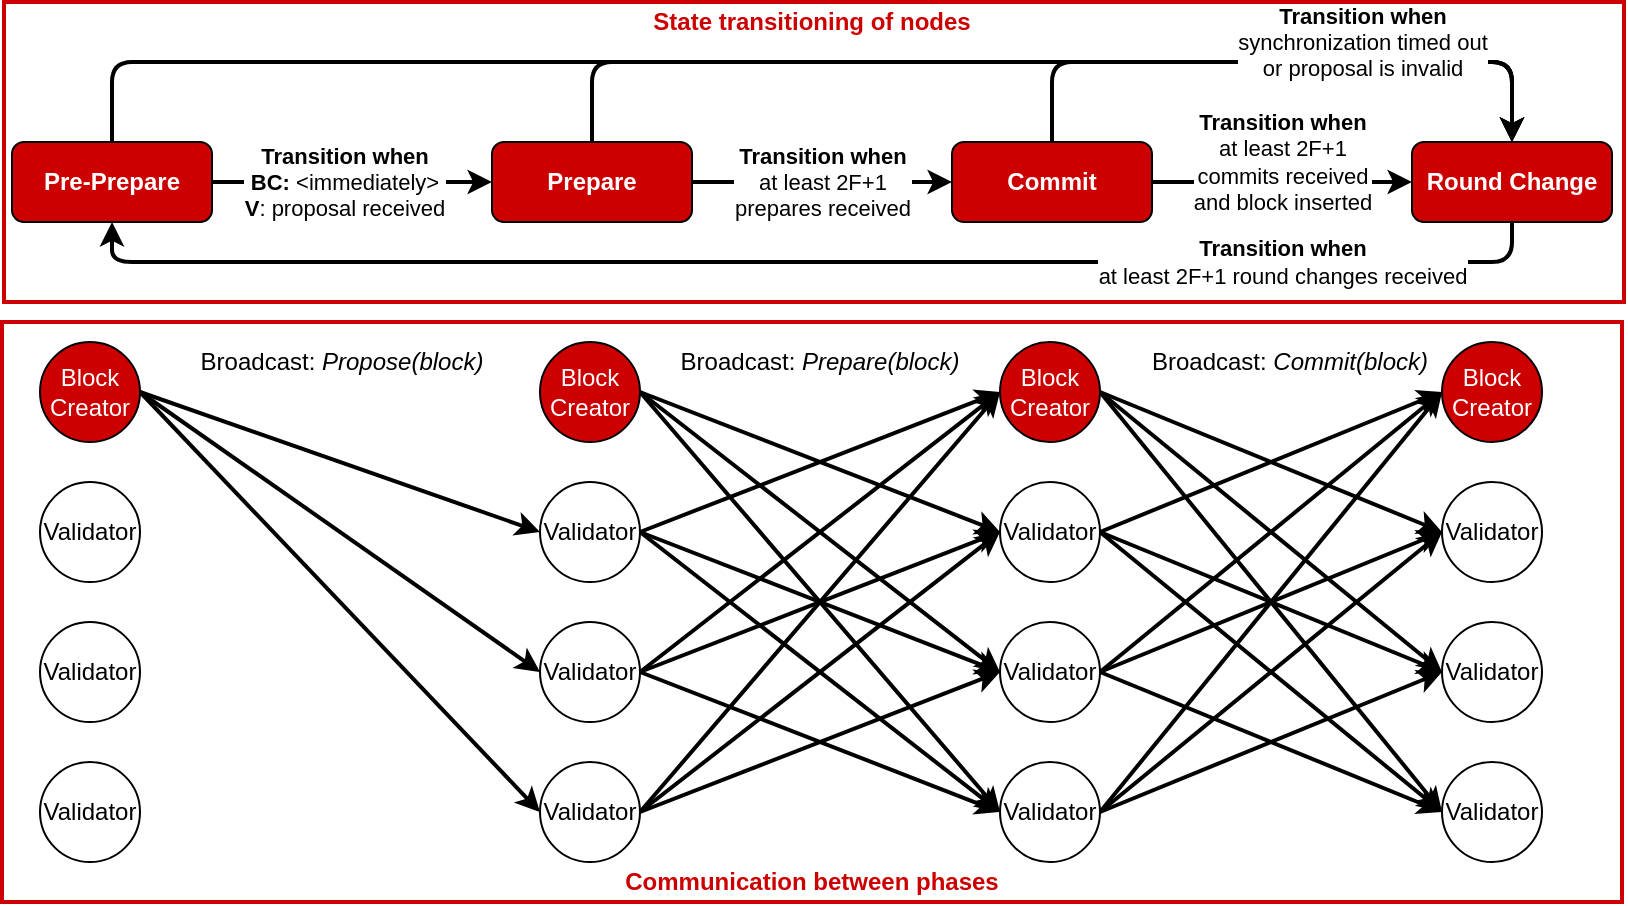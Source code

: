 <mxfile version="14.5.3" type="device"><diagram id="QWoUNr5vrPXXHzF8aCr0" name="Page-1"><mxGraphModel dx="2062" dy="1052" grid="1" gridSize="10" guides="1" tooltips="1" connect="1" arrows="1" fold="1" page="1" pageScale="1" pageWidth="827" pageHeight="1169" math="0" shadow="0"><root><mxCell id="0"/><mxCell id="1" parent="0"/><mxCell id="ozdPeLcLWgehwaBb6YKh-85" value="" style="rounded=0;whiteSpace=wrap;html=1;strokeWidth=2;strokeColor=#CC0000;" vertex="1" parent="1"><mxGeometry x="11" y="10" width="810" height="150" as="geometry"/></mxCell><mxCell id="ozdPeLcLWgehwaBb6YKh-83" value="" style="rounded=0;whiteSpace=wrap;html=1;strokeWidth=2;strokeColor=#CC0000;" vertex="1" parent="1"><mxGeometry x="10" y="170" width="810" height="290" as="geometry"/></mxCell><mxCell id="ozdPeLcLWgehwaBb6YKh-11" value="&lt;font color=&quot;#000000&quot;&gt;&lt;b&gt;Transition when&lt;br&gt;BC:&lt;/b&gt;&amp;nbsp;&amp;lt;immediately&amp;gt;&lt;br&gt;&lt;b&gt;V&lt;/b&gt;: proposal received&lt;br&gt;&lt;/font&gt;" style="edgeStyle=orthogonalEdgeStyle;curved=1;rounded=0;orthogonalLoop=1;jettySize=auto;html=1;exitX=1;exitY=0.5;exitDx=0;exitDy=0;entryX=0;entryY=0.5;entryDx=0;entryDy=0;strokeWidth=2;fontColor=#FFFFFF;" edge="1" parent="1" source="ozdPeLcLWgehwaBb6YKh-2" target="ozdPeLcLWgehwaBb6YKh-3"><mxGeometry x="-0.057" relative="1" as="geometry"><mxPoint as="offset"/></mxGeometry></mxCell><mxCell id="ozdPeLcLWgehwaBb6YKh-2" value="Pre-Prepare" style="rounded=1;whiteSpace=wrap;html=1;fillColor=#CC0000;fontColor=#FFFFFF;fontStyle=1" vertex="1" parent="1"><mxGeometry x="15" y="80" width="100" height="40" as="geometry"/></mxCell><mxCell id="ozdPeLcLWgehwaBb6YKh-12" value="&lt;font color=&quot;#000000&quot;&gt;&lt;b&gt;Transition when&lt;br&gt;&lt;/b&gt;at least 2F+1&lt;br&gt;prepares received&lt;br&gt;&lt;/font&gt;" style="edgeStyle=orthogonalEdgeStyle;curved=1;rounded=0;orthogonalLoop=1;jettySize=auto;html=1;exitX=1;exitY=0.5;exitDx=0;exitDy=0;entryX=0;entryY=0.5;entryDx=0;entryDy=0;strokeWidth=2;fontColor=#FFFFFF;" edge="1" parent="1" source="ozdPeLcLWgehwaBb6YKh-3" target="ozdPeLcLWgehwaBb6YKh-4"><mxGeometry relative="1" as="geometry"/></mxCell><mxCell id="ozdPeLcLWgehwaBb6YKh-81" style="edgeStyle=orthogonalEdgeStyle;rounded=1;orthogonalLoop=1;jettySize=auto;html=1;exitX=0.5;exitY=0;exitDx=0;exitDy=0;entryX=0.5;entryY=0;entryDx=0;entryDy=0;strokeWidth=2;fontColor=#000000;" edge="1" parent="1" source="ozdPeLcLWgehwaBb6YKh-3" target="ozdPeLcLWgehwaBb6YKh-22"><mxGeometry relative="1" as="geometry"><Array as="points"><mxPoint x="305" y="40"/><mxPoint x="765" y="40"/></Array></mxGeometry></mxCell><mxCell id="ozdPeLcLWgehwaBb6YKh-3" value="Prepare" style="rounded=1;whiteSpace=wrap;html=1;fillColor=#CC0000;fontColor=#FFFFFF;fontStyle=1" vertex="1" parent="1"><mxGeometry x="255" y="80" width="100" height="40" as="geometry"/></mxCell><mxCell id="ozdPeLcLWgehwaBb6YKh-24" value="Transition when&lt;br&gt;&lt;span style=&quot;font-weight: normal&quot;&gt;at least 2F+1&lt;br&gt;commits received&lt;br&gt;and block inserted&lt;br&gt;&lt;/span&gt;" style="edgeStyle=orthogonalEdgeStyle;curved=1;rounded=0;orthogonalLoop=1;jettySize=auto;html=1;exitX=1;exitY=0.5;exitDx=0;exitDy=0;entryX=0;entryY=0.5;entryDx=0;entryDy=0;strokeWidth=2;fontColor=#000000;fontStyle=1" edge="1" parent="1" source="ozdPeLcLWgehwaBb6YKh-4" target="ozdPeLcLWgehwaBb6YKh-22"><mxGeometry y="10" relative="1" as="geometry"><mxPoint as="offset"/></mxGeometry></mxCell><mxCell id="ozdPeLcLWgehwaBb6YKh-82" style="edgeStyle=orthogonalEdgeStyle;rounded=1;orthogonalLoop=1;jettySize=auto;html=1;exitX=0.5;exitY=0;exitDx=0;exitDy=0;entryX=0.5;entryY=0;entryDx=0;entryDy=0;strokeWidth=2;fontColor=#000000;" edge="1" parent="1" source="ozdPeLcLWgehwaBb6YKh-4" target="ozdPeLcLWgehwaBb6YKh-22"><mxGeometry relative="1" as="geometry"><Array as="points"><mxPoint x="535" y="40"/><mxPoint x="765" y="40"/></Array></mxGeometry></mxCell><mxCell id="ozdPeLcLWgehwaBb6YKh-4" value="Commit" style="rounded=1;whiteSpace=wrap;html=1;fillColor=#CC0000;fontColor=#FFFFFF;fontStyle=1" vertex="1" parent="1"><mxGeometry x="485" y="80" width="100" height="40" as="geometry"/></mxCell><mxCell id="ozdPeLcLWgehwaBb6YKh-32" value="" style="rounded=0;orthogonalLoop=1;jettySize=auto;html=1;exitX=1;exitY=0.5;exitDx=0;exitDy=0;entryX=0;entryY=0.5;entryDx=0;entryDy=0;strokeWidth=2;fontColor=#000000;" edge="1" parent="1" source="ozdPeLcLWgehwaBb6YKh-18" target="ozdPeLcLWgehwaBb6YKh-29"><mxGeometry relative="1" as="geometry"/></mxCell><mxCell id="ozdPeLcLWgehwaBb6YKh-34" value="" style="edgeStyle=none;rounded=0;orthogonalLoop=1;jettySize=auto;html=1;exitX=1;exitY=0.5;exitDx=0;exitDy=0;entryX=0;entryY=0.5;entryDx=0;entryDy=0;strokeWidth=2;fontColor=#000000;" edge="1" parent="1" source="ozdPeLcLWgehwaBb6YKh-18" target="ozdPeLcLWgehwaBb6YKh-31"><mxGeometry relative="1" as="geometry"/></mxCell><mxCell id="ozdPeLcLWgehwaBb6YKh-18" value="&lt;font color=&quot;#ffffff&quot;&gt;Block&lt;br&gt;Creator&lt;/font&gt;" style="ellipse;whiteSpace=wrap;html=1;aspect=fixed;fillColor=#CC0000;fontColor=#000000;" vertex="1" parent="1"><mxGeometry x="29" y="180" width="50" height="50" as="geometry"/></mxCell><mxCell id="ozdPeLcLWgehwaBb6YKh-19" value="Validator" style="ellipse;whiteSpace=wrap;html=1;aspect=fixed;" vertex="1" parent="1"><mxGeometry x="29" y="250" width="50" height="50" as="geometry"/></mxCell><mxCell id="ozdPeLcLWgehwaBb6YKh-20" value="Validator" style="ellipse;whiteSpace=wrap;html=1;aspect=fixed;" vertex="1" parent="1"><mxGeometry x="29" y="320" width="50" height="50" as="geometry"/></mxCell><mxCell id="ozdPeLcLWgehwaBb6YKh-21" value="Validator" style="ellipse;whiteSpace=wrap;html=1;aspect=fixed;" vertex="1" parent="1"><mxGeometry x="29" y="390" width="50" height="50" as="geometry"/></mxCell><mxCell id="ozdPeLcLWgehwaBb6YKh-89" value="&lt;font color=&quot;#000000&quot;&gt;Transition when&lt;br&gt;&lt;span style=&quot;font-weight: normal&quot;&gt;at least 2F+1 round changes received&lt;/span&gt;&lt;br&gt;&lt;/font&gt;" style="edgeStyle=orthogonalEdgeStyle;rounded=1;orthogonalLoop=1;jettySize=auto;html=1;exitX=0.5;exitY=1;exitDx=0;exitDy=0;entryX=0.5;entryY=1;entryDx=0;entryDy=0;strokeWidth=2;fontColor=#CC0000;fontStyle=1" edge="1" parent="1" source="ozdPeLcLWgehwaBb6YKh-22" target="ozdPeLcLWgehwaBb6YKh-2"><mxGeometry x="-0.635" relative="1" as="geometry"><Array as="points"><mxPoint x="765" y="140"/><mxPoint x="65" y="140"/></Array><mxPoint as="offset"/></mxGeometry></mxCell><mxCell id="ozdPeLcLWgehwaBb6YKh-22" value="Round Change" style="rounded=1;whiteSpace=wrap;html=1;fillColor=#CC0000;fontColor=#FFFFFF;fontStyle=1" vertex="1" parent="1"><mxGeometry x="715" y="80" width="100" height="40" as="geometry"/></mxCell><mxCell id="ozdPeLcLWgehwaBb6YKh-71" style="edgeStyle=none;rounded=0;orthogonalLoop=1;jettySize=auto;html=1;exitX=1;exitY=0.5;exitDx=0;exitDy=0;entryX=0;entryY=0.5;entryDx=0;entryDy=0;strokeWidth=2;fontColor=#000000;" edge="1" parent="1" source="ozdPeLcLWgehwaBb6YKh-28" target="ozdPeLcLWgehwaBb6YKh-36"><mxGeometry relative="1" as="geometry"/></mxCell><mxCell id="ozdPeLcLWgehwaBb6YKh-72" style="edgeStyle=none;rounded=0;orthogonalLoop=1;jettySize=auto;html=1;exitX=1;exitY=0.5;exitDx=0;exitDy=0;entryX=0;entryY=0.5;entryDx=0;entryDy=0;strokeWidth=2;fontColor=#000000;" edge="1" parent="1" source="ozdPeLcLWgehwaBb6YKh-28" target="ozdPeLcLWgehwaBb6YKh-37"><mxGeometry relative="1" as="geometry"/></mxCell><mxCell id="ozdPeLcLWgehwaBb6YKh-73" style="edgeStyle=none;rounded=0;orthogonalLoop=1;jettySize=auto;html=1;exitX=1;exitY=0.5;exitDx=0;exitDy=0;entryX=0;entryY=0.5;entryDx=0;entryDy=0;strokeWidth=2;fontColor=#000000;" edge="1" parent="1" source="ozdPeLcLWgehwaBb6YKh-28" target="ozdPeLcLWgehwaBb6YKh-38"><mxGeometry relative="1" as="geometry"/></mxCell><mxCell id="ozdPeLcLWgehwaBb6YKh-28" value="&lt;font color=&quot;#ffffff&quot;&gt;Block&lt;br&gt;Creator&lt;/font&gt;" style="ellipse;whiteSpace=wrap;html=1;aspect=fixed;fillColor=#CC0000;fontColor=#000000;" vertex="1" parent="1"><mxGeometry x="279" y="180" width="50" height="50" as="geometry"/></mxCell><mxCell id="ozdPeLcLWgehwaBb6YKh-40" style="edgeStyle=none;rounded=0;orthogonalLoop=1;jettySize=auto;html=1;exitX=1;exitY=0.5;exitDx=0;exitDy=0;entryX=0;entryY=0.5;entryDx=0;entryDy=0;strokeWidth=2;fontColor=#000000;" edge="1" parent="1" source="ozdPeLcLWgehwaBb6YKh-29" target="ozdPeLcLWgehwaBb6YKh-37"><mxGeometry relative="1" as="geometry"/></mxCell><mxCell id="ozdPeLcLWgehwaBb6YKh-41" style="edgeStyle=none;rounded=0;orthogonalLoop=1;jettySize=auto;html=1;exitX=1;exitY=0.5;exitDx=0;exitDy=0;entryX=0;entryY=0.5;entryDx=0;entryDy=0;strokeWidth=2;fontColor=#000000;" edge="1" parent="1" source="ozdPeLcLWgehwaBb6YKh-29" target="ozdPeLcLWgehwaBb6YKh-38"><mxGeometry relative="1" as="geometry"/></mxCell><mxCell id="ozdPeLcLWgehwaBb6YKh-87" style="rounded=1;orthogonalLoop=1;jettySize=auto;html=1;exitX=1;exitY=0.5;exitDx=0;exitDy=0;entryX=0;entryY=0.5;entryDx=0;entryDy=0;strokeWidth=2;fontColor=#CC0000;" edge="1" parent="1" source="ozdPeLcLWgehwaBb6YKh-29" target="ozdPeLcLWgehwaBb6YKh-35"><mxGeometry relative="1" as="geometry"/></mxCell><mxCell id="ozdPeLcLWgehwaBb6YKh-29" value="Validator" style="ellipse;whiteSpace=wrap;html=1;aspect=fixed;" vertex="1" parent="1"><mxGeometry x="279" y="250" width="50" height="50" as="geometry"/></mxCell><mxCell id="ozdPeLcLWgehwaBb6YKh-45" style="edgeStyle=none;rounded=0;orthogonalLoop=1;jettySize=auto;html=1;exitX=1;exitY=0.5;exitDx=0;exitDy=0;entryX=0;entryY=0.5;entryDx=0;entryDy=0;strokeWidth=2;fontColor=#000000;" edge="1" parent="1" source="ozdPeLcLWgehwaBb6YKh-30" target="ozdPeLcLWgehwaBb6YKh-38"><mxGeometry relative="1" as="geometry"/></mxCell><mxCell id="ozdPeLcLWgehwaBb6YKh-47" style="edgeStyle=none;rounded=0;orthogonalLoop=1;jettySize=auto;html=1;exitX=1;exitY=0.5;exitDx=0;exitDy=0;entryX=0;entryY=0.5;entryDx=0;entryDy=0;strokeWidth=2;fontColor=#000000;" edge="1" parent="1" source="ozdPeLcLWgehwaBb6YKh-30" target="ozdPeLcLWgehwaBb6YKh-36"><mxGeometry relative="1" as="geometry"/></mxCell><mxCell id="ozdPeLcLWgehwaBb6YKh-48" style="edgeStyle=none;rounded=0;orthogonalLoop=1;jettySize=auto;html=1;exitX=1;exitY=0.5;exitDx=0;exitDy=0;entryX=0;entryY=0.5;entryDx=0;entryDy=0;strokeWidth=2;fontColor=#000000;" edge="1" parent="1" source="ozdPeLcLWgehwaBb6YKh-30" target="ozdPeLcLWgehwaBb6YKh-35"><mxGeometry relative="1" as="geometry"/></mxCell><mxCell id="ozdPeLcLWgehwaBb6YKh-30" value="Validator" style="ellipse;whiteSpace=wrap;html=1;aspect=fixed;" vertex="1" parent="1"><mxGeometry x="279" y="320" width="50" height="50" as="geometry"/></mxCell><mxCell id="ozdPeLcLWgehwaBb6YKh-43" style="edgeStyle=none;rounded=0;orthogonalLoop=1;jettySize=auto;html=1;exitX=1;exitY=0.5;exitDx=0;exitDy=0;entryX=0;entryY=0.5;entryDx=0;entryDy=0;strokeWidth=2;fontColor=#000000;" edge="1" parent="1" source="ozdPeLcLWgehwaBb6YKh-31" target="ozdPeLcLWgehwaBb6YKh-37"><mxGeometry relative="1" as="geometry"/></mxCell><mxCell id="ozdPeLcLWgehwaBb6YKh-44" style="edgeStyle=none;rounded=0;orthogonalLoop=1;jettySize=auto;html=1;exitX=1;exitY=0.5;exitDx=0;exitDy=0;entryX=0;entryY=0.5;entryDx=0;entryDy=0;strokeWidth=2;fontColor=#000000;" edge="1" parent="1" source="ozdPeLcLWgehwaBb6YKh-31" target="ozdPeLcLWgehwaBb6YKh-36"><mxGeometry relative="1" as="geometry"/></mxCell><mxCell id="ozdPeLcLWgehwaBb6YKh-49" style="edgeStyle=none;rounded=0;orthogonalLoop=1;jettySize=auto;html=1;exitX=1;exitY=0.5;exitDx=0;exitDy=0;entryX=0;entryY=0.5;entryDx=0;entryDy=0;strokeWidth=2;fontColor=#000000;" edge="1" parent="1" source="ozdPeLcLWgehwaBb6YKh-31" target="ozdPeLcLWgehwaBb6YKh-35"><mxGeometry relative="1" as="geometry"/></mxCell><mxCell id="ozdPeLcLWgehwaBb6YKh-31" value="Validator" style="ellipse;whiteSpace=wrap;html=1;aspect=fixed;" vertex="1" parent="1"><mxGeometry x="279" y="390" width="50" height="50" as="geometry"/></mxCell><mxCell id="ozdPeLcLWgehwaBb6YKh-33" value="" style="edgeStyle=none;rounded=0;orthogonalLoop=1;jettySize=auto;html=1;exitX=1;exitY=0.5;exitDx=0;exitDy=0;entryX=0;entryY=0.5;entryDx=0;entryDy=0;strokeWidth=2;fontColor=#000000;" edge="1" parent="1" source="ozdPeLcLWgehwaBb6YKh-18" target="ozdPeLcLWgehwaBb6YKh-30"><mxGeometry relative="1" as="geometry"/></mxCell><mxCell id="ozdPeLcLWgehwaBb6YKh-58" style="edgeStyle=none;rounded=0;orthogonalLoop=1;jettySize=auto;html=1;exitX=1;exitY=0.5;exitDx=0;exitDy=0;entryX=0;entryY=0.5;entryDx=0;entryDy=0;strokeWidth=2;fontColor=#000000;" edge="1" parent="1" source="ozdPeLcLWgehwaBb6YKh-35" target="ozdPeLcLWgehwaBb6YKh-55"><mxGeometry relative="1" as="geometry"/></mxCell><mxCell id="ozdPeLcLWgehwaBb6YKh-59" style="edgeStyle=none;rounded=0;orthogonalLoop=1;jettySize=auto;html=1;exitX=1;exitY=0.5;exitDx=0;exitDy=0;entryX=0;entryY=0.5;entryDx=0;entryDy=0;strokeWidth=2;fontColor=#000000;" edge="1" parent="1" source="ozdPeLcLWgehwaBb6YKh-35" target="ozdPeLcLWgehwaBb6YKh-56"><mxGeometry relative="1" as="geometry"/></mxCell><mxCell id="ozdPeLcLWgehwaBb6YKh-60" style="edgeStyle=none;rounded=0;orthogonalLoop=1;jettySize=auto;html=1;exitX=1;exitY=0.5;exitDx=0;exitDy=0;entryX=0;entryY=0.5;entryDx=0;entryDy=0;strokeWidth=2;fontColor=#000000;" edge="1" parent="1" source="ozdPeLcLWgehwaBb6YKh-35" target="ozdPeLcLWgehwaBb6YKh-57"><mxGeometry relative="1" as="geometry"/></mxCell><mxCell id="ozdPeLcLWgehwaBb6YKh-35" value="&lt;font color=&quot;#ffffff&quot;&gt;Block&lt;br&gt;Creator&lt;/font&gt;" style="ellipse;whiteSpace=wrap;html=1;aspect=fixed;fillColor=#CC0000;fontColor=#000000;" vertex="1" parent="1"><mxGeometry x="509" y="180" width="50" height="50" as="geometry"/></mxCell><mxCell id="ozdPeLcLWgehwaBb6YKh-61" style="edgeStyle=none;rounded=0;orthogonalLoop=1;jettySize=auto;html=1;exitX=1;exitY=0.5;exitDx=0;exitDy=0;entryX=0;entryY=0.5;entryDx=0;entryDy=0;strokeWidth=2;fontColor=#000000;" edge="1" parent="1" source="ozdPeLcLWgehwaBb6YKh-36" target="ozdPeLcLWgehwaBb6YKh-54"><mxGeometry relative="1" as="geometry"/></mxCell><mxCell id="ozdPeLcLWgehwaBb6YKh-63" style="edgeStyle=none;rounded=0;orthogonalLoop=1;jettySize=auto;html=1;exitX=1;exitY=0.5;exitDx=0;exitDy=0;strokeWidth=2;fontColor=#000000;entryX=0;entryY=0.5;entryDx=0;entryDy=0;" edge="1" parent="1" source="ozdPeLcLWgehwaBb6YKh-36" target="ozdPeLcLWgehwaBb6YKh-56"><mxGeometry relative="1" as="geometry"><mxPoint x="730" y="340" as="targetPoint"/></mxGeometry></mxCell><mxCell id="ozdPeLcLWgehwaBb6YKh-64" style="edgeStyle=none;rounded=0;orthogonalLoop=1;jettySize=auto;html=1;exitX=1;exitY=0.5;exitDx=0;exitDy=0;entryX=0;entryY=0.5;entryDx=0;entryDy=0;strokeWidth=2;fontColor=#000000;" edge="1" parent="1" source="ozdPeLcLWgehwaBb6YKh-36" target="ozdPeLcLWgehwaBb6YKh-57"><mxGeometry relative="1" as="geometry"/></mxCell><mxCell id="ozdPeLcLWgehwaBb6YKh-36" value="Validator" style="ellipse;whiteSpace=wrap;html=1;aspect=fixed;" vertex="1" parent="1"><mxGeometry x="509" y="250" width="50" height="50" as="geometry"/></mxCell><mxCell id="ozdPeLcLWgehwaBb6YKh-65" style="edgeStyle=none;rounded=0;orthogonalLoop=1;jettySize=auto;html=1;exitX=1;exitY=0.5;exitDx=0;exitDy=0;entryX=0;entryY=0.5;entryDx=0;entryDy=0;strokeWidth=2;fontColor=#000000;" edge="1" parent="1" source="ozdPeLcLWgehwaBb6YKh-37" target="ozdPeLcLWgehwaBb6YKh-54"><mxGeometry relative="1" as="geometry"/></mxCell><mxCell id="ozdPeLcLWgehwaBb6YKh-66" style="edgeStyle=none;rounded=0;orthogonalLoop=1;jettySize=auto;html=1;exitX=1;exitY=0.5;exitDx=0;exitDy=0;entryX=0;entryY=0.5;entryDx=0;entryDy=0;strokeWidth=2;fontColor=#000000;" edge="1" parent="1" source="ozdPeLcLWgehwaBb6YKh-37" target="ozdPeLcLWgehwaBb6YKh-55"><mxGeometry relative="1" as="geometry"/></mxCell><mxCell id="ozdPeLcLWgehwaBb6YKh-67" style="edgeStyle=none;rounded=0;orthogonalLoop=1;jettySize=auto;html=1;exitX=1;exitY=0.5;exitDx=0;exitDy=0;entryX=0;entryY=0.5;entryDx=0;entryDy=0;strokeWidth=2;fontColor=#000000;" edge="1" parent="1" source="ozdPeLcLWgehwaBb6YKh-37" target="ozdPeLcLWgehwaBb6YKh-57"><mxGeometry relative="1" as="geometry"/></mxCell><mxCell id="ozdPeLcLWgehwaBb6YKh-37" value="Validator" style="ellipse;whiteSpace=wrap;html=1;aspect=fixed;" vertex="1" parent="1"><mxGeometry x="509" y="320" width="50" height="50" as="geometry"/></mxCell><mxCell id="ozdPeLcLWgehwaBb6YKh-68" style="edgeStyle=none;rounded=0;orthogonalLoop=1;jettySize=auto;html=1;exitX=1;exitY=0.5;exitDx=0;exitDy=0;entryX=0;entryY=0.5;entryDx=0;entryDy=0;strokeWidth=2;fontColor=#000000;" edge="1" parent="1" source="ozdPeLcLWgehwaBb6YKh-38" target="ozdPeLcLWgehwaBb6YKh-54"><mxGeometry relative="1" as="geometry"/></mxCell><mxCell id="ozdPeLcLWgehwaBb6YKh-69" style="edgeStyle=none;rounded=0;orthogonalLoop=1;jettySize=auto;html=1;exitX=1;exitY=0.5;exitDx=0;exitDy=0;entryX=0;entryY=0.5;entryDx=0;entryDy=0;strokeWidth=2;fontColor=#000000;" edge="1" parent="1" source="ozdPeLcLWgehwaBb6YKh-38" target="ozdPeLcLWgehwaBb6YKh-55"><mxGeometry relative="1" as="geometry"/></mxCell><mxCell id="ozdPeLcLWgehwaBb6YKh-70" style="edgeStyle=none;rounded=0;orthogonalLoop=1;jettySize=auto;html=1;exitX=1;exitY=0.5;exitDx=0;exitDy=0;entryX=0;entryY=0.5;entryDx=0;entryDy=0;strokeWidth=2;fontColor=#000000;" edge="1" parent="1" source="ozdPeLcLWgehwaBb6YKh-38" target="ozdPeLcLWgehwaBb6YKh-56"><mxGeometry relative="1" as="geometry"/></mxCell><mxCell id="ozdPeLcLWgehwaBb6YKh-38" value="Validator" style="ellipse;whiteSpace=wrap;html=1;aspect=fixed;" vertex="1" parent="1"><mxGeometry x="509" y="390" width="50" height="50" as="geometry"/></mxCell><mxCell id="ozdPeLcLWgehwaBb6YKh-51" value="Broadcast:&amp;nbsp;&lt;i&gt;Propose(block)&lt;/i&gt;" style="text;html=1;strokeColor=none;fillColor=none;align=center;verticalAlign=middle;whiteSpace=wrap;rounded=0;fontColor=#000000;" vertex="1" parent="1"><mxGeometry x="90" y="180" width="180" height="20" as="geometry"/></mxCell><mxCell id="ozdPeLcLWgehwaBb6YKh-52" value="Broadcast:&amp;nbsp;&lt;i&gt;Prepare(block)&lt;/i&gt;" style="text;html=1;strokeColor=none;fillColor=none;align=center;verticalAlign=middle;whiteSpace=wrap;rounded=0;fontColor=#000000;" vertex="1" parent="1"><mxGeometry x="329" y="180" width="180" height="20" as="geometry"/></mxCell><mxCell id="ozdPeLcLWgehwaBb6YKh-53" value="Broadcast:&amp;nbsp;&lt;i&gt;Commit(block)&lt;/i&gt;" style="text;html=1;strokeColor=none;fillColor=none;align=center;verticalAlign=middle;whiteSpace=wrap;rounded=0;fontColor=#000000;" vertex="1" parent="1"><mxGeometry x="564" y="180" width="180" height="20" as="geometry"/></mxCell><mxCell id="ozdPeLcLWgehwaBb6YKh-54" value="&lt;font color=&quot;#ffffff&quot;&gt;Block&lt;br&gt;Creator&lt;/font&gt;" style="ellipse;whiteSpace=wrap;html=1;aspect=fixed;fillColor=#CC0000;fontColor=#000000;" vertex="1" parent="1"><mxGeometry x="730" y="180" width="50" height="50" as="geometry"/></mxCell><mxCell id="ozdPeLcLWgehwaBb6YKh-55" value="Validator" style="ellipse;whiteSpace=wrap;html=1;aspect=fixed;" vertex="1" parent="1"><mxGeometry x="730" y="250" width="50" height="50" as="geometry"/></mxCell><mxCell id="ozdPeLcLWgehwaBb6YKh-56" value="Validator" style="ellipse;whiteSpace=wrap;html=1;aspect=fixed;" vertex="1" parent="1"><mxGeometry x="730" y="320" width="50" height="50" as="geometry"/></mxCell><mxCell id="ozdPeLcLWgehwaBb6YKh-57" value="Validator" style="ellipse;whiteSpace=wrap;html=1;aspect=fixed;" vertex="1" parent="1"><mxGeometry x="730" y="390" width="50" height="50" as="geometry"/></mxCell><mxCell id="ozdPeLcLWgehwaBb6YKh-79" value="Transition when&lt;br&gt;&lt;span style=&quot;font-weight: normal&quot;&gt;synchronization timed out&lt;br&gt;or proposal is invalid&lt;br&gt;&lt;/span&gt;" style="edgeStyle=orthogonalEdgeStyle;rounded=1;orthogonalLoop=1;jettySize=auto;html=1;exitX=0.5;exitY=0;exitDx=0;exitDy=0;entryX=0.5;entryY=0;entryDx=0;entryDy=0;strokeWidth=2;fontColor=#000000;fontStyle=1" edge="1" parent="1" source="ozdPeLcLWgehwaBb6YKh-2" target="ozdPeLcLWgehwaBb6YKh-22"><mxGeometry x="0.705" y="10" relative="1" as="geometry"><Array as="points"><mxPoint x="65" y="40"/><mxPoint x="765" y="40"/></Array><mxPoint as="offset"/></mxGeometry></mxCell><mxCell id="ozdPeLcLWgehwaBb6YKh-84" value="&lt;b&gt;Communication between phases&lt;/b&gt;" style="text;html=1;strokeColor=none;fillColor=none;align=center;verticalAlign=middle;whiteSpace=wrap;rounded=0;fontColor=#CC0000;" vertex="1" parent="1"><mxGeometry x="10" y="440" width="810" height="20" as="geometry"/></mxCell><mxCell id="ozdPeLcLWgehwaBb6YKh-88" value="&lt;b&gt;State transitioning of nodes&lt;/b&gt;" style="text;html=1;strokeColor=none;fillColor=none;align=center;verticalAlign=middle;whiteSpace=wrap;rounded=0;fontColor=#CC0000;" vertex="1" parent="1"><mxGeometry x="10" y="10" width="810" height="20" as="geometry"/></mxCell></root></mxGraphModel></diagram></mxfile>